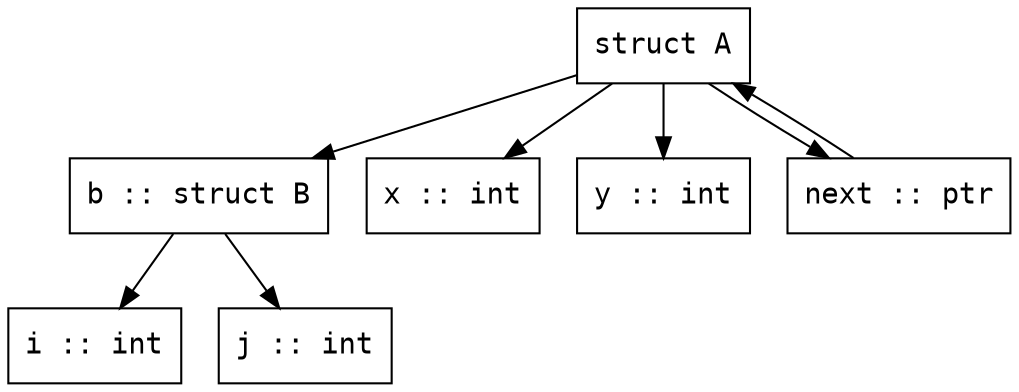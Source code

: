 digraph G {
    a [shape = box, fontname = "monospace", label = "struct A"];
    b [shape = box, fontname = "monospace", label = "b :: struct B"];
    c [shape = box, fontname = "monospace", label = "i :: int"];
    d [shape = box, fontname = "monospace", label = "j :: int"];
    e [shape = box, fontname = "monospace", label = "x :: int"];
    f [shape = box, fontname = "monospace", label = "y :: int"];
    g [shape = box, fontname = "monospace", label = "next :: ptr"];
    a -> b;
    b -> c;
    b -> d;
    a -> e;
    a -> f;
    a -> g;
    g -> a;
}
